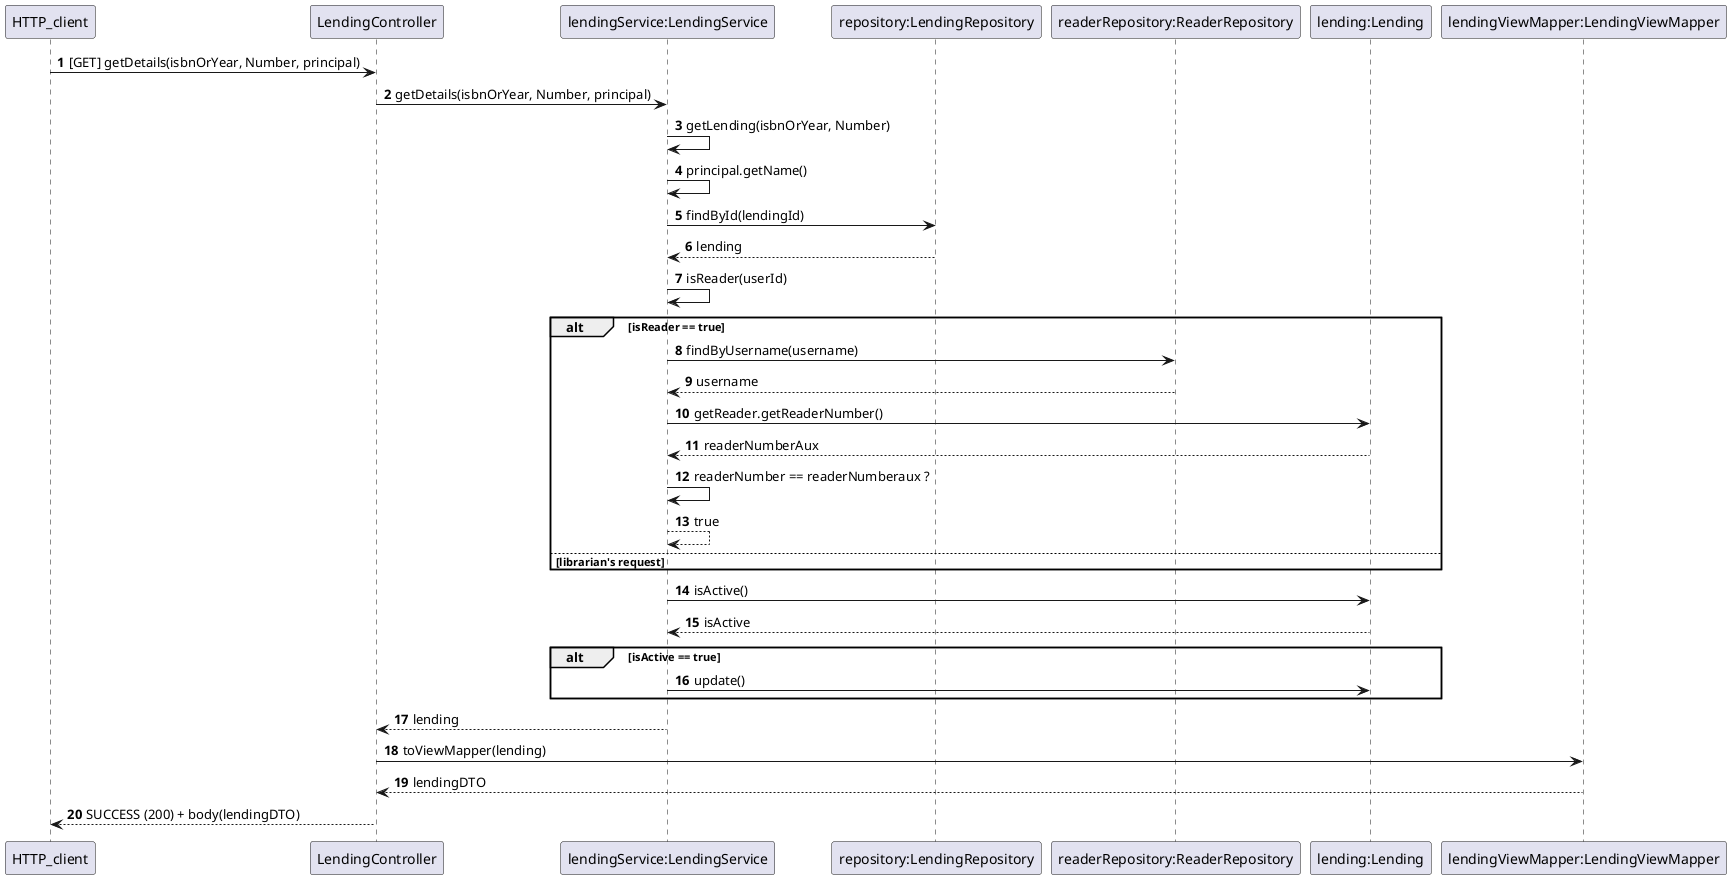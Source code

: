 @startuml
'https://plantuml.com/sequence-diagram

autonumber

HTTP_client -> LendingController: [GET] getDetails(isbnOrYear, Number, principal)
LendingController -> "lendingService:LendingService": getDetails(isbnOrYear, Number, principal)

"lendingService:LendingService" -> "lendingService:LendingService": getLending(isbnOrYear, Number)

"lendingService:LendingService" -> "lendingService:LendingService": principal.getName()

"lendingService:LendingService" -> "repository:LendingRepository": findById(lendingId)
"repository:LendingRepository" --> "lendingService:LendingService": lending

"lendingService:LendingService" -> "lendingService:LendingService": isReader(userId)


alt isReader == true

    "lendingService:LendingService" -> "readerRepository:ReaderRepository": findByUsername(username)
    "readerRepository:ReaderRepository" --> "lendingService:LendingService": username
    "lendingService:LendingService" -> "lending:Lending": getReader.getReaderNumber()
    "lending:Lending" --> "lendingService:LendingService": readerNumberAux

    "lendingService:LendingService" -> "lendingService:LendingService": readerNumber == readerNumberaux ?
    "lendingService:LendingService" --> "lendingService:LendingService": true
   else librarian's request
end

"lendingService:LendingService" -> "lending:Lending": isActive()
"lending:Lending" --> "lendingService:LendingService": isActive

alt isActive == true
    "lendingService:LendingService" -> "lending:Lending": update()

end

"lendingService:LendingService" --> LendingController: lending

LendingController -> "lendingViewMapper:LendingViewMapper": toViewMapper(lending)
"lendingViewMapper:LendingViewMapper" --> LendingController: lendingDTO
LendingController --> HTTP_client: SUCCESS (200) + body(lendingDTO)

@enduml